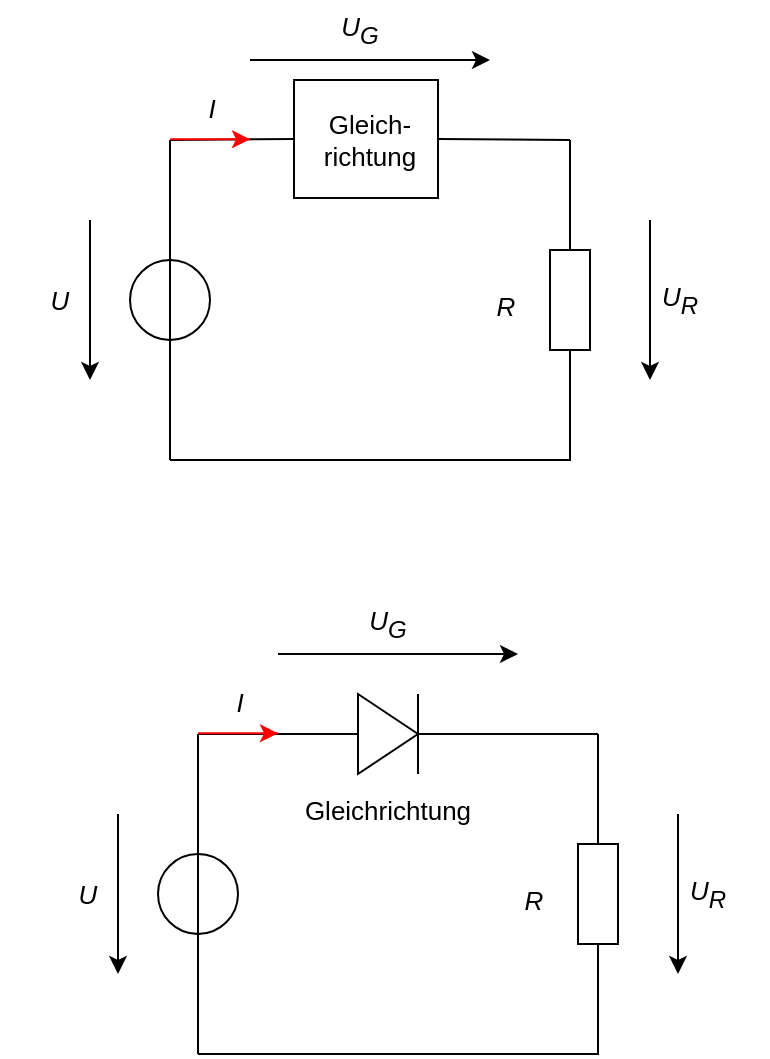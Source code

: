 <mxfile version="24.2.3" type="github">
  <diagram name="Seite-1" id="Wc0Vlnrr9CLT1wBk2gI5">
    <mxGraphModel dx="284" dy="151" grid="1" gridSize="10" guides="1" tooltips="1" connect="1" arrows="1" fold="1" page="1" pageScale="1" pageWidth="827" pageHeight="1169" math="0" shadow="0">
      <root>
        <mxCell id="0" />
        <mxCell id="1" parent="0" />
        <mxCell id="y8lUoVgyNAinwbjlIGru-23" value="" style="rounded=0;whiteSpace=wrap;html=1;" vertex="1" parent="1">
          <mxGeometry x="342" y="170" width="72" height="59" as="geometry" />
        </mxCell>
        <mxCell id="aOichYzG1Xbh21g6U90i-1" value="" style="endArrow=none;html=1;rounded=0;fontSize=13;entryX=0;entryY=0.5;entryDx=0;entryDy=0;" parent="1" edge="1" target="y8lUoVgyNAinwbjlIGru-23">
          <mxGeometry width="50" height="50" relative="1" as="geometry">
            <mxPoint x="280" y="200" as="sourcePoint" />
            <mxPoint x="340" y="200" as="targetPoint" />
          </mxGeometry>
        </mxCell>
        <mxCell id="aOichYzG1Xbh21g6U90i-2" value="" style="endArrow=none;html=1;rounded=0;fontSize=13;" parent="1" source="aOichYzG1Xbh21g6U90i-5" edge="1">
          <mxGeometry width="50" height="50" relative="1" as="geometry">
            <mxPoint x="280" y="360" as="sourcePoint" />
            <mxPoint x="280" y="200" as="targetPoint" />
          </mxGeometry>
        </mxCell>
        <mxCell id="aOichYzG1Xbh21g6U90i-3" value="" style="endArrow=none;html=1;rounded=0;fontSize=13;" parent="1" edge="1">
          <mxGeometry width="50" height="50" relative="1" as="geometry">
            <mxPoint x="280" y="360" as="sourcePoint" />
            <mxPoint x="360" y="360" as="targetPoint" />
          </mxGeometry>
        </mxCell>
        <mxCell id="aOichYzG1Xbh21g6U90i-6" value="" style="endArrow=none;html=1;rounded=0;fontSize=13;" parent="1" target="aOichYzG1Xbh21g6U90i-5" edge="1">
          <mxGeometry width="50" height="50" relative="1" as="geometry">
            <mxPoint x="280" y="360" as="sourcePoint" />
            <mxPoint x="280" y="200" as="targetPoint" />
          </mxGeometry>
        </mxCell>
        <mxCell id="aOichYzG1Xbh21g6U90i-5" value="" style="ellipse;whiteSpace=wrap;html=1;aspect=fixed;fontSize=13;" parent="1" vertex="1">
          <mxGeometry x="260" y="260" width="40" height="40" as="geometry" />
        </mxCell>
        <mxCell id="aOichYzG1Xbh21g6U90i-7" value="" style="endArrow=none;html=1;rounded=0;exitX=0.5;exitY=1;exitDx=0;exitDy=0;entryX=0.5;entryY=0;entryDx=0;entryDy=0;fontSize=13;" parent="1" source="aOichYzG1Xbh21g6U90i-5" target="aOichYzG1Xbh21g6U90i-5" edge="1">
          <mxGeometry width="50" height="50" relative="1" as="geometry">
            <mxPoint x="390" y="270" as="sourcePoint" />
            <mxPoint x="440" y="220" as="targetPoint" />
          </mxGeometry>
        </mxCell>
        <mxCell id="aOichYzG1Xbh21g6U90i-11" value="" style="endArrow=none;html=1;rounded=0;fontSize=13;" parent="1" source="aOichYzG1Xbh21g6U90i-13" edge="1">
          <mxGeometry width="50" height="50" relative="1" as="geometry">
            <mxPoint x="390" y="200" as="sourcePoint" />
            <mxPoint x="360" y="360" as="targetPoint" />
            <Array as="points">
              <mxPoint x="480" y="200" />
              <mxPoint x="480" y="360" />
            </Array>
          </mxGeometry>
        </mxCell>
        <mxCell id="aOichYzG1Xbh21g6U90i-14" value="" style="endArrow=none;html=1;rounded=0;fontSize=13;exitX=1;exitY=0.5;exitDx=0;exitDy=0;" parent="1" edge="1" source="y8lUoVgyNAinwbjlIGru-23">
          <mxGeometry width="50" height="50" relative="1" as="geometry">
            <mxPoint x="440" y="190" as="sourcePoint" />
            <mxPoint x="480" y="200" as="targetPoint" />
            <Array as="points" />
          </mxGeometry>
        </mxCell>
        <mxCell id="aOichYzG1Xbh21g6U90i-13" value="" style="rounded=0;whiteSpace=wrap;html=1;fontSize=13;" parent="1" vertex="1">
          <mxGeometry x="470" y="255" width="20" height="50" as="geometry" />
        </mxCell>
        <mxCell id="aOichYzG1Xbh21g6U90i-16" value="" style="endArrow=classic;html=1;rounded=0;fontSize=13;" parent="1" edge="1">
          <mxGeometry width="50" height="50" relative="1" as="geometry">
            <mxPoint x="240" y="240" as="sourcePoint" />
            <mxPoint x="240" y="320" as="targetPoint" />
          </mxGeometry>
        </mxCell>
        <mxCell id="aOichYzG1Xbh21g6U90i-17" value="" style="endArrow=classic;html=1;rounded=0;fontSize=13;" parent="1" edge="1">
          <mxGeometry width="50" height="50" relative="1" as="geometry">
            <mxPoint x="320" y="160" as="sourcePoint" />
            <mxPoint x="440" y="160" as="targetPoint" />
          </mxGeometry>
        </mxCell>
        <mxCell id="aOichYzG1Xbh21g6U90i-18" value="" style="endArrow=classic;html=1;rounded=0;fontSize=13;" parent="1" edge="1">
          <mxGeometry width="50" height="50" relative="1" as="geometry">
            <mxPoint x="520" y="240" as="sourcePoint" />
            <mxPoint x="520" y="320" as="targetPoint" />
          </mxGeometry>
        </mxCell>
        <mxCell id="aOichYzG1Xbh21g6U90i-19" value="" style="endArrow=classic;html=1;rounded=0;strokeColor=#ff0000;fontSize=13;" parent="1" edge="1">
          <mxGeometry width="50" height="50" relative="1" as="geometry">
            <mxPoint x="320" y="199.66" as="sourcePoint" />
            <mxPoint x="320" y="199.66" as="targetPoint" />
            <Array as="points">
              <mxPoint x="280" y="199.66" />
            </Array>
          </mxGeometry>
        </mxCell>
        <mxCell id="aOichYzG1Xbh21g6U90i-20" value="&lt;i style=&quot;font-size: 13px;&quot;&gt;U&lt;/i&gt;" style="text;strokeColor=none;align=center;fillColor=none;html=1;verticalAlign=middle;whiteSpace=wrap;rounded=0;fontSize=13;" parent="1" vertex="1">
          <mxGeometry x="195" y="265" width="60" height="30" as="geometry" />
        </mxCell>
        <mxCell id="aOichYzG1Xbh21g6U90i-21" value="&lt;i style=&quot;&quot;&gt;U&lt;sub style=&quot;&quot;&gt;&lt;font style=&quot;font-size: 12px;&quot;&gt;R&lt;/font&gt;&lt;/sub&gt;&lt;/i&gt;" style="text;strokeColor=none;align=center;fillColor=none;html=1;verticalAlign=middle;whiteSpace=wrap;rounded=0;fontSize=13;" parent="1" vertex="1">
          <mxGeometry x="505" y="265" width="60" height="30" as="geometry" />
        </mxCell>
        <mxCell id="aOichYzG1Xbh21g6U90i-22" value="&lt;i style=&quot;&quot;&gt;U&lt;sub style=&quot;&quot;&gt;&lt;font style=&quot;font-size: 12px;&quot;&gt;G&lt;/font&gt;&lt;/sub&gt;&lt;/i&gt;" style="text;strokeColor=none;align=center;fillColor=none;html=1;verticalAlign=middle;whiteSpace=wrap;rounded=0;fontSize=13;" parent="1" vertex="1">
          <mxGeometry x="345" y="130" width="60" height="30" as="geometry" />
        </mxCell>
        <mxCell id="aOichYzG1Xbh21g6U90i-23" value="&lt;i style=&quot;font-size: 13px;&quot;&gt;I&lt;/i&gt;" style="text;strokeColor=none;align=center;fillColor=none;html=1;verticalAlign=middle;whiteSpace=wrap;rounded=0;fontSize=13;" parent="1" vertex="1">
          <mxGeometry x="271" y="169" width="60" height="30" as="geometry" />
        </mxCell>
        <mxCell id="aOichYzG1Xbh21g6U90i-24" value="&lt;i style=&quot;font-size: 13px;&quot;&gt;R&lt;/i&gt;" style="text;strokeColor=none;align=center;fillColor=none;html=1;verticalAlign=middle;whiteSpace=wrap;rounded=0;fontSize=13;" parent="1" vertex="1">
          <mxGeometry x="418" y="268" width="60" height="30" as="geometry" />
        </mxCell>
        <mxCell id="y8lUoVgyNAinwbjlIGru-1" value="" style="endArrow=none;html=1;rounded=0;fontSize=13;" edge="1" parent="1">
          <mxGeometry width="50" height="50" relative="1" as="geometry">
            <mxPoint x="294" y="497" as="sourcePoint" />
            <mxPoint x="374" y="497" as="targetPoint" />
          </mxGeometry>
        </mxCell>
        <mxCell id="aOichYzG1Xbh21g6U90i-25" value="Gleich-&lt;div&gt;richtung&lt;/div&gt;" style="text;strokeColor=none;align=center;fillColor=none;html=1;verticalAlign=middle;whiteSpace=wrap;rounded=0;fontSize=13;" parent="1" vertex="1">
          <mxGeometry x="355" y="184.5" width="50" height="30" as="geometry" />
        </mxCell>
        <mxCell id="y8lUoVgyNAinwbjlIGru-2" value="" style="endArrow=none;html=1;rounded=0;fontSize=13;" edge="1" parent="1" source="y8lUoVgyNAinwbjlIGru-5">
          <mxGeometry width="50" height="50" relative="1" as="geometry">
            <mxPoint x="294" y="657" as="sourcePoint" />
            <mxPoint x="294" y="497" as="targetPoint" />
          </mxGeometry>
        </mxCell>
        <mxCell id="y8lUoVgyNAinwbjlIGru-3" value="" style="endArrow=none;html=1;rounded=0;fontSize=13;" edge="1" parent="1">
          <mxGeometry width="50" height="50" relative="1" as="geometry">
            <mxPoint x="294" y="657" as="sourcePoint" />
            <mxPoint x="374" y="657" as="targetPoint" />
          </mxGeometry>
        </mxCell>
        <mxCell id="y8lUoVgyNAinwbjlIGru-4" value="" style="endArrow=none;html=1;rounded=0;fontSize=13;" edge="1" parent="1" target="y8lUoVgyNAinwbjlIGru-5">
          <mxGeometry width="50" height="50" relative="1" as="geometry">
            <mxPoint x="294" y="657" as="sourcePoint" />
            <mxPoint x="294" y="497" as="targetPoint" />
          </mxGeometry>
        </mxCell>
        <mxCell id="y8lUoVgyNAinwbjlIGru-5" value="" style="ellipse;whiteSpace=wrap;html=1;aspect=fixed;fontSize=13;" vertex="1" parent="1">
          <mxGeometry x="274" y="557" width="40" height="40" as="geometry" />
        </mxCell>
        <mxCell id="y8lUoVgyNAinwbjlIGru-6" value="" style="endArrow=none;html=1;rounded=0;exitX=0.5;exitY=1;exitDx=0;exitDy=0;entryX=0.5;entryY=0;entryDx=0;entryDy=0;fontSize=13;" edge="1" parent="1" source="y8lUoVgyNAinwbjlIGru-5" target="y8lUoVgyNAinwbjlIGru-5">
          <mxGeometry width="50" height="50" relative="1" as="geometry">
            <mxPoint x="404" y="567" as="sourcePoint" />
            <mxPoint x="454" y="517" as="targetPoint" />
          </mxGeometry>
        </mxCell>
        <mxCell id="y8lUoVgyNAinwbjlIGru-7" value="" style="triangle;whiteSpace=wrap;html=1;fontSize=13;" vertex="1" parent="1">
          <mxGeometry x="374" y="477" width="30" height="40" as="geometry" />
        </mxCell>
        <mxCell id="y8lUoVgyNAinwbjlIGru-8" value="" style="endArrow=none;html=1;rounded=0;fontSize=13;" edge="1" parent="1">
          <mxGeometry width="50" height="50" relative="1" as="geometry">
            <mxPoint x="404" y="517" as="sourcePoint" />
            <mxPoint x="404" y="477" as="targetPoint" />
          </mxGeometry>
        </mxCell>
        <mxCell id="y8lUoVgyNAinwbjlIGru-9" value="" style="endArrow=none;html=1;rounded=0;fontSize=13;" edge="1" parent="1" source="y8lUoVgyNAinwbjlIGru-11">
          <mxGeometry width="50" height="50" relative="1" as="geometry">
            <mxPoint x="404" y="497" as="sourcePoint" />
            <mxPoint x="374" y="657" as="targetPoint" />
            <Array as="points">
              <mxPoint x="494" y="497" />
              <mxPoint x="494" y="657" />
            </Array>
          </mxGeometry>
        </mxCell>
        <mxCell id="y8lUoVgyNAinwbjlIGru-10" value="" style="endArrow=none;html=1;rounded=0;fontSize=13;" edge="1" parent="1">
          <mxGeometry width="50" height="50" relative="1" as="geometry">
            <mxPoint x="404" y="497" as="sourcePoint" />
            <mxPoint x="494" y="497" as="targetPoint" />
            <Array as="points" />
          </mxGeometry>
        </mxCell>
        <mxCell id="y8lUoVgyNAinwbjlIGru-11" value="" style="rounded=0;whiteSpace=wrap;html=1;fontSize=13;" vertex="1" parent="1">
          <mxGeometry x="484" y="552" width="20" height="50" as="geometry" />
        </mxCell>
        <mxCell id="y8lUoVgyNAinwbjlIGru-12" value="" style="endArrow=classic;html=1;rounded=0;fontSize=13;" edge="1" parent="1">
          <mxGeometry width="50" height="50" relative="1" as="geometry">
            <mxPoint x="254" y="537" as="sourcePoint" />
            <mxPoint x="254" y="617" as="targetPoint" />
          </mxGeometry>
        </mxCell>
        <mxCell id="y8lUoVgyNAinwbjlIGru-13" value="" style="endArrow=classic;html=1;rounded=0;fontSize=13;" edge="1" parent="1">
          <mxGeometry width="50" height="50" relative="1" as="geometry">
            <mxPoint x="334" y="457" as="sourcePoint" />
            <mxPoint x="454" y="457" as="targetPoint" />
          </mxGeometry>
        </mxCell>
        <mxCell id="y8lUoVgyNAinwbjlIGru-14" value="" style="endArrow=classic;html=1;rounded=0;fontSize=13;" edge="1" parent="1">
          <mxGeometry width="50" height="50" relative="1" as="geometry">
            <mxPoint x="534" y="537" as="sourcePoint" />
            <mxPoint x="534" y="617" as="targetPoint" />
          </mxGeometry>
        </mxCell>
        <mxCell id="y8lUoVgyNAinwbjlIGru-15" value="" style="endArrow=classic;html=1;rounded=0;strokeColor=#ff0000;fontSize=13;" edge="1" parent="1">
          <mxGeometry width="50" height="50" relative="1" as="geometry">
            <mxPoint x="334" y="496.66" as="sourcePoint" />
            <mxPoint x="334" y="496.66" as="targetPoint" />
            <Array as="points">
              <mxPoint x="294" y="496.66" />
            </Array>
          </mxGeometry>
        </mxCell>
        <mxCell id="y8lUoVgyNAinwbjlIGru-16" value="&lt;i style=&quot;font-size: 13px;&quot;&gt;U&lt;/i&gt;" style="text;strokeColor=none;align=center;fillColor=none;html=1;verticalAlign=middle;whiteSpace=wrap;rounded=0;fontSize=13;" vertex="1" parent="1">
          <mxGeometry x="209" y="562" width="60" height="30" as="geometry" />
        </mxCell>
        <mxCell id="y8lUoVgyNAinwbjlIGru-17" value="&lt;i style=&quot;&quot;&gt;U&lt;sub style=&quot;&quot;&gt;&lt;font style=&quot;font-size: 12px;&quot;&gt;R&lt;/font&gt;&lt;/sub&gt;&lt;/i&gt;" style="text;strokeColor=none;align=center;fillColor=none;html=1;verticalAlign=middle;whiteSpace=wrap;rounded=0;fontSize=13;" vertex="1" parent="1">
          <mxGeometry x="519" y="562" width="60" height="30" as="geometry" />
        </mxCell>
        <mxCell id="y8lUoVgyNAinwbjlIGru-18" value="&lt;i style=&quot;&quot;&gt;U&lt;sub style=&quot;&quot;&gt;&lt;font style=&quot;font-size: 12px;&quot;&gt;G&lt;/font&gt;&lt;/sub&gt;&lt;/i&gt;" style="text;strokeColor=none;align=center;fillColor=none;html=1;verticalAlign=middle;whiteSpace=wrap;rounded=0;fontSize=13;" vertex="1" parent="1">
          <mxGeometry x="359" y="427" width="60" height="30" as="geometry" />
        </mxCell>
        <mxCell id="y8lUoVgyNAinwbjlIGru-19" value="&lt;i style=&quot;font-size: 13px;&quot;&gt;I&lt;/i&gt;" style="text;strokeColor=none;align=center;fillColor=none;html=1;verticalAlign=middle;whiteSpace=wrap;rounded=0;fontSize=13;" vertex="1" parent="1">
          <mxGeometry x="285" y="466" width="60" height="30" as="geometry" />
        </mxCell>
        <mxCell id="y8lUoVgyNAinwbjlIGru-20" value="&lt;i style=&quot;font-size: 13px;&quot;&gt;R&lt;/i&gt;" style="text;strokeColor=none;align=center;fillColor=none;html=1;verticalAlign=middle;whiteSpace=wrap;rounded=0;fontSize=13;" vertex="1" parent="1">
          <mxGeometry x="432" y="565" width="60" height="30" as="geometry" />
        </mxCell>
        <mxCell id="y8lUoVgyNAinwbjlIGru-21" value="Gleichrichtung" style="text;strokeColor=none;align=center;fillColor=none;html=1;verticalAlign=middle;whiteSpace=wrap;rounded=0;fontSize=13;" vertex="1" parent="1">
          <mxGeometry x="338" y="520" width="102" height="30" as="geometry" />
        </mxCell>
      </root>
    </mxGraphModel>
  </diagram>
</mxfile>
